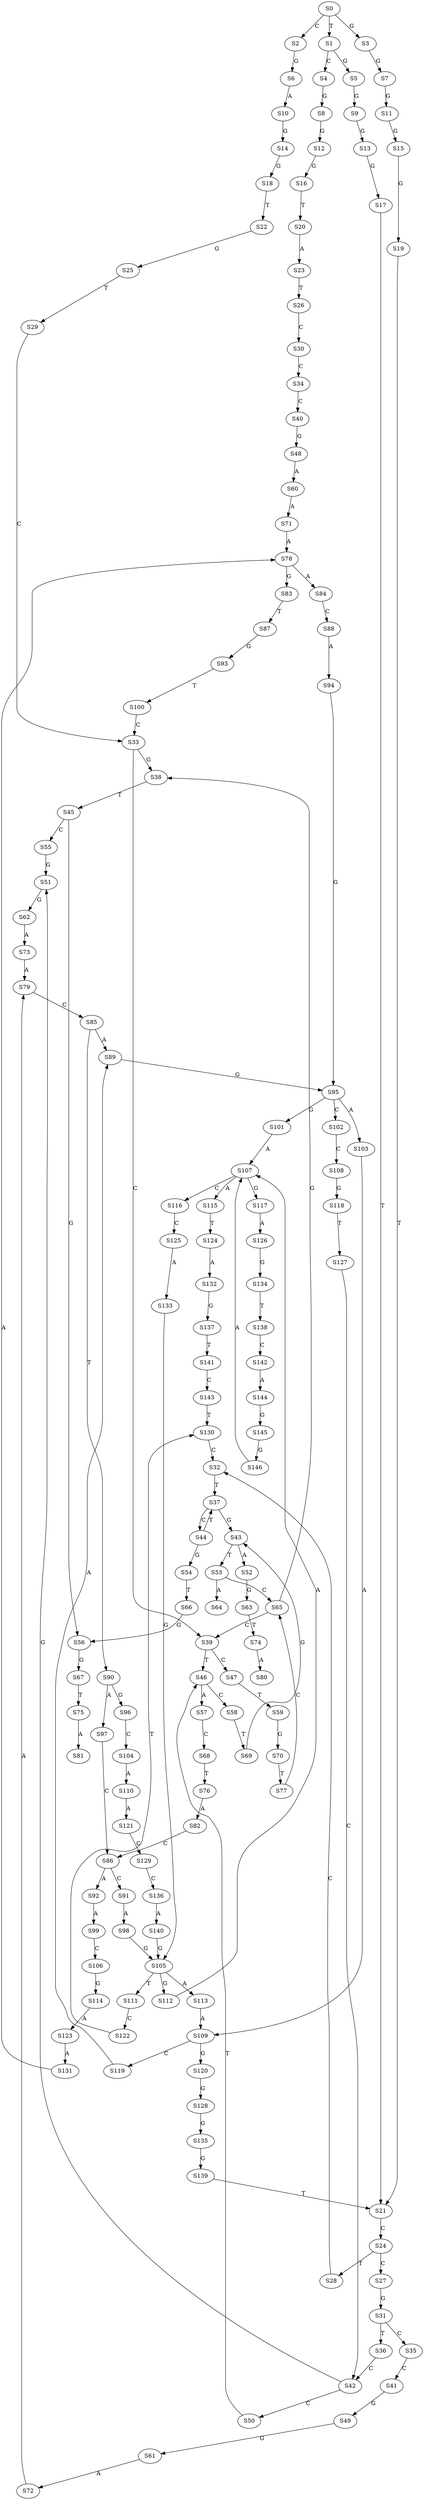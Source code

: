 strict digraph  {
	S0 -> S1 [ label = T ];
	S0 -> S2 [ label = C ];
	S0 -> S3 [ label = G ];
	S1 -> S4 [ label = C ];
	S1 -> S5 [ label = G ];
	S2 -> S6 [ label = G ];
	S3 -> S7 [ label = G ];
	S4 -> S8 [ label = G ];
	S5 -> S9 [ label = G ];
	S6 -> S10 [ label = A ];
	S7 -> S11 [ label = G ];
	S8 -> S12 [ label = G ];
	S9 -> S13 [ label = G ];
	S10 -> S14 [ label = G ];
	S11 -> S15 [ label = G ];
	S12 -> S16 [ label = G ];
	S13 -> S17 [ label = G ];
	S14 -> S18 [ label = G ];
	S15 -> S19 [ label = G ];
	S16 -> S20 [ label = T ];
	S17 -> S21 [ label = T ];
	S18 -> S22 [ label = T ];
	S19 -> S21 [ label = T ];
	S20 -> S23 [ label = A ];
	S21 -> S24 [ label = C ];
	S22 -> S25 [ label = G ];
	S23 -> S26 [ label = T ];
	S24 -> S27 [ label = C ];
	S24 -> S28 [ label = T ];
	S25 -> S29 [ label = T ];
	S26 -> S30 [ label = C ];
	S27 -> S31 [ label = G ];
	S28 -> S32 [ label = C ];
	S29 -> S33 [ label = C ];
	S30 -> S34 [ label = C ];
	S31 -> S35 [ label = C ];
	S31 -> S36 [ label = T ];
	S32 -> S37 [ label = T ];
	S33 -> S38 [ label = G ];
	S33 -> S39 [ label = C ];
	S34 -> S40 [ label = C ];
	S35 -> S41 [ label = C ];
	S36 -> S42 [ label = C ];
	S37 -> S43 [ label = G ];
	S37 -> S44 [ label = C ];
	S38 -> S45 [ label = T ];
	S39 -> S46 [ label = T ];
	S39 -> S47 [ label = C ];
	S40 -> S48 [ label = G ];
	S41 -> S49 [ label = G ];
	S42 -> S50 [ label = C ];
	S42 -> S51 [ label = G ];
	S43 -> S52 [ label = A ];
	S43 -> S53 [ label = T ];
	S44 -> S37 [ label = T ];
	S44 -> S54 [ label = G ];
	S45 -> S55 [ label = C ];
	S45 -> S56 [ label = G ];
	S46 -> S57 [ label = A ];
	S46 -> S58 [ label = C ];
	S47 -> S59 [ label = T ];
	S48 -> S60 [ label = A ];
	S49 -> S61 [ label = G ];
	S50 -> S46 [ label = T ];
	S51 -> S62 [ label = G ];
	S52 -> S63 [ label = G ];
	S53 -> S64 [ label = A ];
	S53 -> S65 [ label = C ];
	S54 -> S66 [ label = T ];
	S55 -> S51 [ label = G ];
	S56 -> S67 [ label = G ];
	S57 -> S68 [ label = C ];
	S58 -> S69 [ label = T ];
	S59 -> S70 [ label = G ];
	S60 -> S71 [ label = A ];
	S61 -> S72 [ label = A ];
	S62 -> S73 [ label = A ];
	S63 -> S74 [ label = T ];
	S65 -> S39 [ label = C ];
	S65 -> S38 [ label = G ];
	S66 -> S56 [ label = G ];
	S67 -> S75 [ label = T ];
	S68 -> S76 [ label = T ];
	S69 -> S43 [ label = G ];
	S70 -> S77 [ label = T ];
	S71 -> S78 [ label = A ];
	S72 -> S79 [ label = A ];
	S73 -> S79 [ label = A ];
	S74 -> S80 [ label = A ];
	S75 -> S81 [ label = A ];
	S76 -> S82 [ label = A ];
	S77 -> S65 [ label = C ];
	S78 -> S83 [ label = G ];
	S78 -> S84 [ label = A ];
	S79 -> S85 [ label = C ];
	S82 -> S86 [ label = C ];
	S83 -> S87 [ label = T ];
	S84 -> S88 [ label = C ];
	S85 -> S89 [ label = A ];
	S85 -> S90 [ label = T ];
	S86 -> S91 [ label = C ];
	S86 -> S92 [ label = A ];
	S87 -> S93 [ label = G ];
	S88 -> S94 [ label = A ];
	S89 -> S95 [ label = G ];
	S90 -> S96 [ label = G ];
	S90 -> S97 [ label = A ];
	S91 -> S98 [ label = A ];
	S92 -> S99 [ label = A ];
	S93 -> S100 [ label = T ];
	S94 -> S95 [ label = G ];
	S95 -> S101 [ label = G ];
	S95 -> S102 [ label = C ];
	S95 -> S103 [ label = A ];
	S96 -> S104 [ label = C ];
	S97 -> S86 [ label = C ];
	S98 -> S105 [ label = G ];
	S99 -> S106 [ label = C ];
	S100 -> S33 [ label = C ];
	S101 -> S107 [ label = A ];
	S102 -> S108 [ label = C ];
	S103 -> S109 [ label = A ];
	S104 -> S110 [ label = A ];
	S105 -> S111 [ label = T ];
	S105 -> S112 [ label = G ];
	S105 -> S113 [ label = A ];
	S106 -> S114 [ label = G ];
	S107 -> S115 [ label = A ];
	S107 -> S116 [ label = C ];
	S107 -> S117 [ label = G ];
	S108 -> S118 [ label = G ];
	S109 -> S119 [ label = C ];
	S109 -> S120 [ label = G ];
	S110 -> S121 [ label = A ];
	S111 -> S122 [ label = C ];
	S112 -> S107 [ label = A ];
	S113 -> S109 [ label = A ];
	S114 -> S123 [ label = A ];
	S115 -> S124 [ label = T ];
	S116 -> S125 [ label = C ];
	S117 -> S126 [ label = A ];
	S118 -> S127 [ label = T ];
	S119 -> S89 [ label = A ];
	S120 -> S128 [ label = G ];
	S121 -> S129 [ label = C ];
	S122 -> S130 [ label = T ];
	S123 -> S131 [ label = A ];
	S124 -> S132 [ label = A ];
	S125 -> S133 [ label = A ];
	S126 -> S134 [ label = G ];
	S127 -> S42 [ label = C ];
	S128 -> S135 [ label = G ];
	S129 -> S136 [ label = C ];
	S130 -> S32 [ label = C ];
	S131 -> S78 [ label = A ];
	S132 -> S137 [ label = G ];
	S133 -> S105 [ label = G ];
	S134 -> S138 [ label = T ];
	S135 -> S139 [ label = G ];
	S136 -> S140 [ label = A ];
	S137 -> S141 [ label = T ];
	S138 -> S142 [ label = C ];
	S139 -> S21 [ label = T ];
	S140 -> S105 [ label = G ];
	S141 -> S143 [ label = C ];
	S142 -> S144 [ label = A ];
	S143 -> S130 [ label = T ];
	S144 -> S145 [ label = G ];
	S145 -> S146 [ label = G ];
	S146 -> S107 [ label = A ];
}
